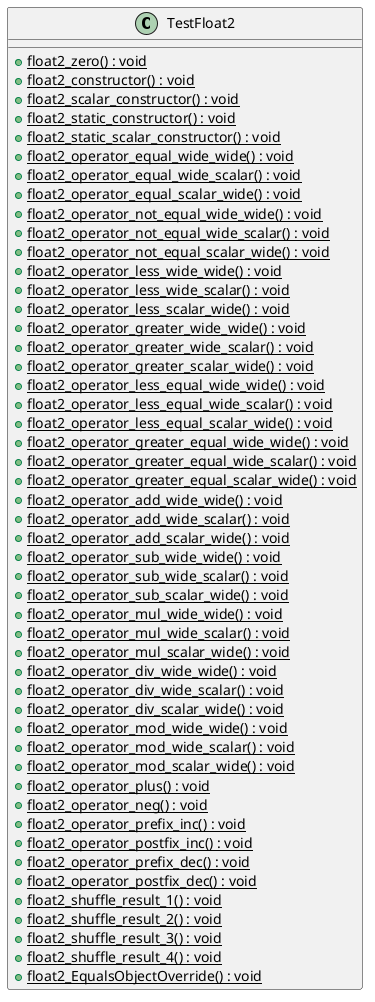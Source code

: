 @startuml
class TestFloat2 {
    + {static} float2_zero() : void
    + {static} float2_constructor() : void
    + {static} float2_scalar_constructor() : void
    + {static} float2_static_constructor() : void
    + {static} float2_static_scalar_constructor() : void
    + {static} float2_operator_equal_wide_wide() : void
    + {static} float2_operator_equal_wide_scalar() : void
    + {static} float2_operator_equal_scalar_wide() : void
    + {static} float2_operator_not_equal_wide_wide() : void
    + {static} float2_operator_not_equal_wide_scalar() : void
    + {static} float2_operator_not_equal_scalar_wide() : void
    + {static} float2_operator_less_wide_wide() : void
    + {static} float2_operator_less_wide_scalar() : void
    + {static} float2_operator_less_scalar_wide() : void
    + {static} float2_operator_greater_wide_wide() : void
    + {static} float2_operator_greater_wide_scalar() : void
    + {static} float2_operator_greater_scalar_wide() : void
    + {static} float2_operator_less_equal_wide_wide() : void
    + {static} float2_operator_less_equal_wide_scalar() : void
    + {static} float2_operator_less_equal_scalar_wide() : void
    + {static} float2_operator_greater_equal_wide_wide() : void
    + {static} float2_operator_greater_equal_wide_scalar() : void
    + {static} float2_operator_greater_equal_scalar_wide() : void
    + {static} float2_operator_add_wide_wide() : void
    + {static} float2_operator_add_wide_scalar() : void
    + {static} float2_operator_add_scalar_wide() : void
    + {static} float2_operator_sub_wide_wide() : void
    + {static} float2_operator_sub_wide_scalar() : void
    + {static} float2_operator_sub_scalar_wide() : void
    + {static} float2_operator_mul_wide_wide() : void
    + {static} float2_operator_mul_wide_scalar() : void
    + {static} float2_operator_mul_scalar_wide() : void
    + {static} float2_operator_div_wide_wide() : void
    + {static} float2_operator_div_wide_scalar() : void
    + {static} float2_operator_div_scalar_wide() : void
    + {static} float2_operator_mod_wide_wide() : void
    + {static} float2_operator_mod_wide_scalar() : void
    + {static} float2_operator_mod_scalar_wide() : void
    + {static} float2_operator_plus() : void
    + {static} float2_operator_neg() : void
    + {static} float2_operator_prefix_inc() : void
    + {static} float2_operator_postfix_inc() : void
    + {static} float2_operator_prefix_dec() : void
    + {static} float2_operator_postfix_dec() : void
    + {static} float2_shuffle_result_1() : void
    + {static} float2_shuffle_result_2() : void
    + {static} float2_shuffle_result_3() : void
    + {static} float2_shuffle_result_4() : void
    + {static} float2_EqualsObjectOverride() : void
}
@enduml
